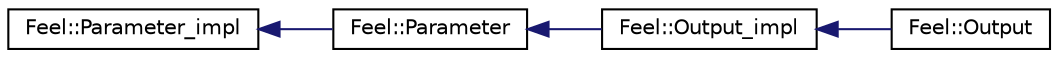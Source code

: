 digraph "Graphical Class Hierarchy"
{
 // LATEX_PDF_SIZE
  edge [fontname="Helvetica",fontsize="10",labelfontname="Helvetica",labelfontsize="10"];
  node [fontname="Helvetica",fontsize="10",shape=record];
  rankdir="LR";
  Node0 [label="Feel::Parameter_impl",height=0.2,width=0.4,color="black", fillcolor="white", style="filled",URL="$classFeel_1_1Parameter__impl.html",tooltip=" "];
  Node0 -> Node1 [dir="back",color="midnightblue",fontsize="10",style="solid",fontname="Helvetica"];
  Node1 [label="Feel::Parameter",height=0.2,width=0.4,color="black", fillcolor="white", style="filled",URL="$classFeel_1_1Parameter.html",tooltip="parameter class to describe code inputs"];
  Node1 -> Node2 [dir="back",color="midnightblue",fontsize="10",style="solid",fontname="Helvetica"];
  Node2 [label="Feel::Output_impl",height=0.2,width=0.4,color="black", fillcolor="white", style="filled",URL="$classFeel_1_1Output__impl.html",tooltip=" "];
  Node2 -> Node3 [dir="back",color="midnightblue",fontsize="10",style="solid",fontname="Helvetica"];
  Node3 [label="Feel::Output",height=0.2,width=0.4,color="black", fillcolor="white", style="filled",URL="$classFeel_1_1Output.html",tooltip="output class to describe code outputs"];
}

